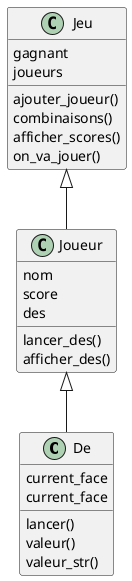 @startuml
class De {
    lancer()
    valeur()
    valeur_str()
        current_face
    current_face
}
class Joueur {
    lancer_des()
    afficher_des()
        nom
        score
        des

}
class Jeu {
    ajouter_joueur()
    combinaisons()
    afficher_scores()
    on_va_jouer()
        gagnant
        joueurs
    
}
Joueur <|-- De
Jeu <|-- Joueur
@enduml